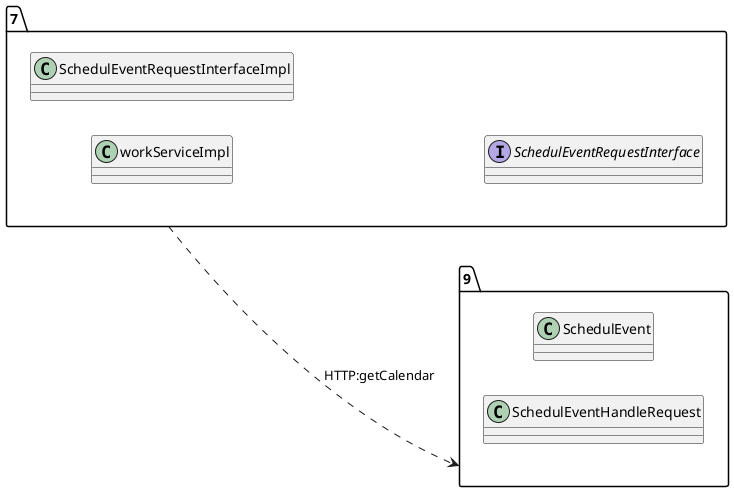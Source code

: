 @startuml 
allow_mixing
left to right direction
package "7"{
class workServiceImpl
class SchedulEventRequestInterfaceImpl
interface SchedulEventRequestInterface

}
package "9"{
class SchedulEvent
class SchedulEventHandleRequest

}
"7" ..> "9":HTTP:getCalendar
@enduml